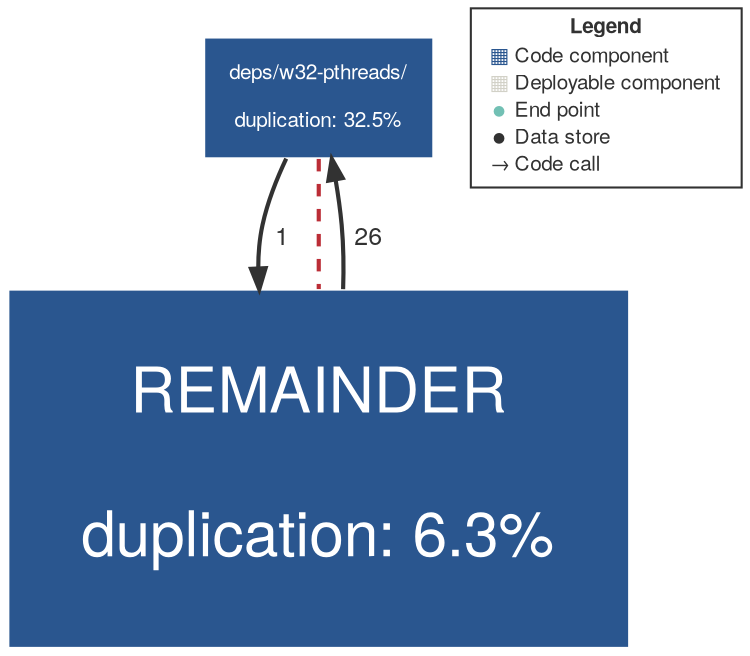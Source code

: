 digraph "Graph" {
compound=true
rankdir=TD
"deps/w32-pthreads/" [ shape="box" style="filled" fillcolor="#2A568F" penwidth="1" color="#FFFFFF" fontname="Helvetica Neue" fontcolor="#FFFFFF" fontsize="10" margin="0.16" label="deps/w32-pthreads/

duplication: 32.5%" ]
"REMAINDER" [ shape="box" style="filled" fillcolor="#2A568F" penwidth="1" color="#FFFFFF" fontname="Helvetica Neue" fontcolor="#FFFFFF" fontsize="30" margin="0.48" label="REMAINDER

duplication: 6.3%" ]
"deps/w32-pthreads/" -> "REMAINDER" [ penwidth="2" color="#323232" fontcolor="#323232" fontname="Helvetica Neue" fontsize="12" label="  1" ]
"REMAINDER" -> "deps/w32-pthreads/" [ penwidth="2" color="#323232" fontcolor="#323232" fontname="Helvetica Neue" fontsize="12" label="  26" ]
"deps/w32-pthreads/" -> "REMAINDER" [ penwidth="2" color="#bb2d36" fontcolor="#bb2d36" fontname="Helvetica Neue" fontsize="12" arrowhead="both" style="dashed" label="" ]
"LEGEND" [ shape="box" style="filled" fillcolor="#FFFFFF" penwidth="1" color="#323232" fontname="Helvetica Neue" fontcolor="#323232" fontsize="10" label=<<TABLE BORDER="0" CELLPADDING="1" CELLSPACING="0">
<TR><TD COLSPAN="2"><B>Legend</B></TD></TR>
<TR><TD><FONT COLOR="#2A568F">&#9638;</FONT></TD><TD ALIGN="left">Code component</TD></TR>
<TR><TD><FONT COLOR="#D2D1C7">&#9638;</FONT></TD><TD ALIGN="left">Deployable component</TD></TR>
<TR><TD><FONT COLOR="#72C0B4">&#9679;</FONT></TD><TD ALIGN="left">End point</TD></TR>
<TR><TD><FONT COLOR="#323232">&#9679;</FONT></TD><TD ALIGN="left">Data store</TD></TR>
<TR><TD><FONT COLOR="#323232">&rarr;</FONT></TD><TD ALIGN="left">Code call</TD></TR>
</TABLE>
>  ]
}
